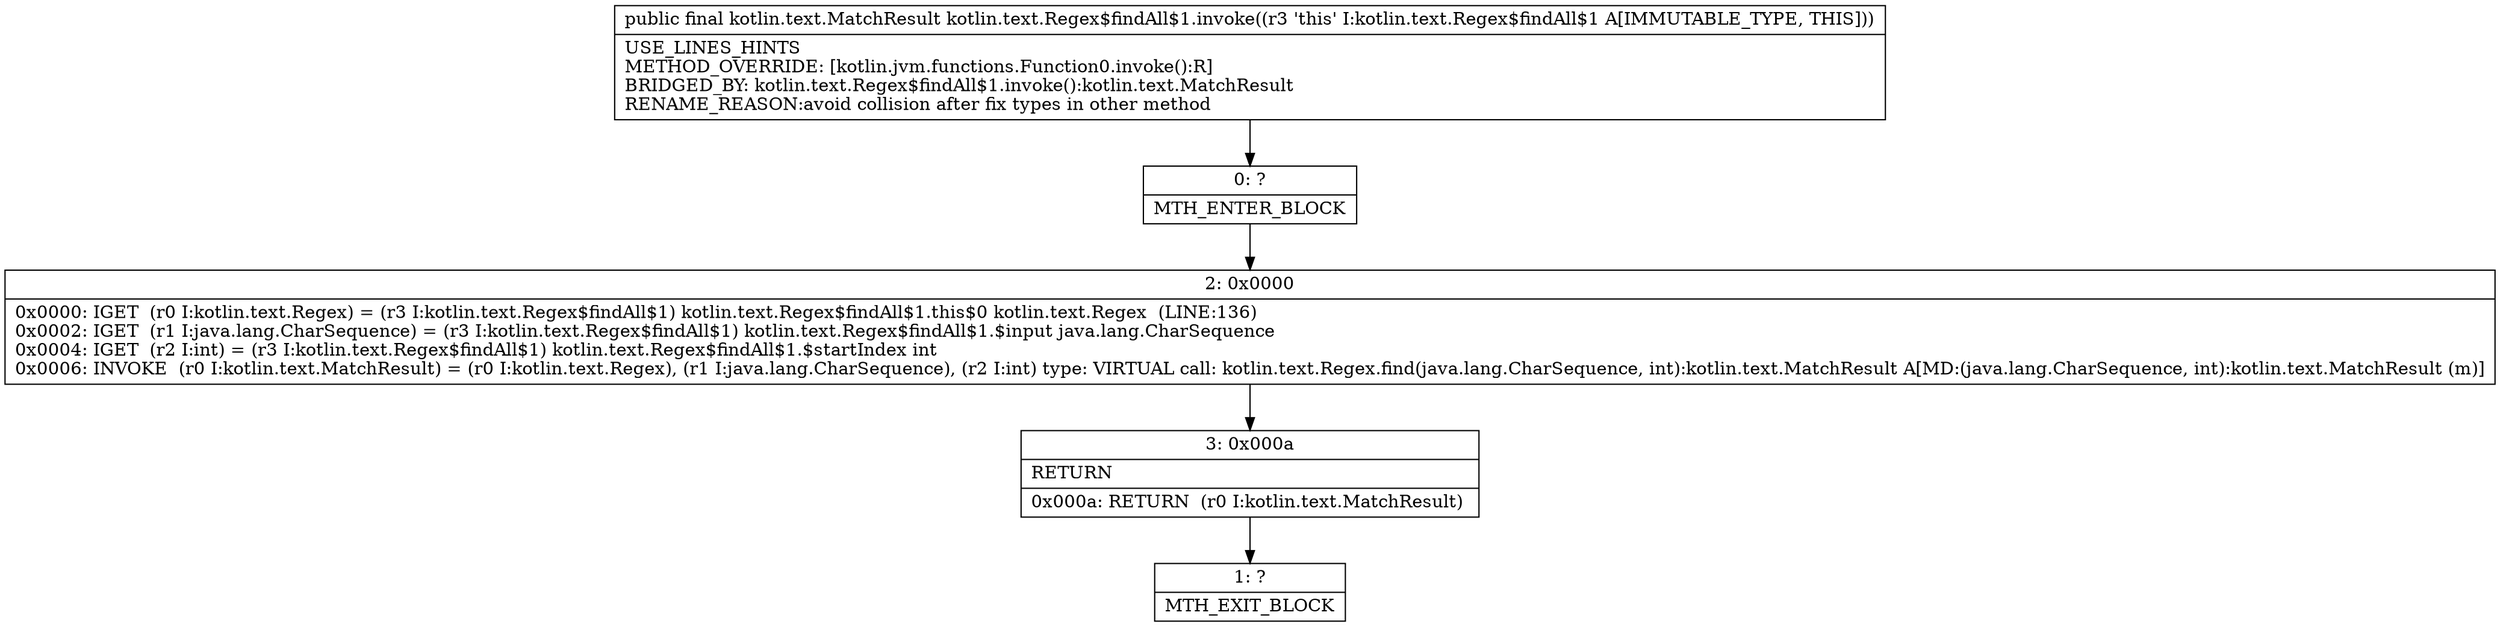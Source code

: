 digraph "CFG forkotlin.text.Regex$findAll$1.invoke()Lkotlin\/text\/MatchResult;" {
Node_0 [shape=record,label="{0\:\ ?|MTH_ENTER_BLOCK\l}"];
Node_2 [shape=record,label="{2\:\ 0x0000|0x0000: IGET  (r0 I:kotlin.text.Regex) = (r3 I:kotlin.text.Regex$findAll$1) kotlin.text.Regex$findAll$1.this$0 kotlin.text.Regex  (LINE:136)\l0x0002: IGET  (r1 I:java.lang.CharSequence) = (r3 I:kotlin.text.Regex$findAll$1) kotlin.text.Regex$findAll$1.$input java.lang.CharSequence \l0x0004: IGET  (r2 I:int) = (r3 I:kotlin.text.Regex$findAll$1) kotlin.text.Regex$findAll$1.$startIndex int \l0x0006: INVOKE  (r0 I:kotlin.text.MatchResult) = (r0 I:kotlin.text.Regex), (r1 I:java.lang.CharSequence), (r2 I:int) type: VIRTUAL call: kotlin.text.Regex.find(java.lang.CharSequence, int):kotlin.text.MatchResult A[MD:(java.lang.CharSequence, int):kotlin.text.MatchResult (m)]\l}"];
Node_3 [shape=record,label="{3\:\ 0x000a|RETURN\l|0x000a: RETURN  (r0 I:kotlin.text.MatchResult) \l}"];
Node_1 [shape=record,label="{1\:\ ?|MTH_EXIT_BLOCK\l}"];
MethodNode[shape=record,label="{public final kotlin.text.MatchResult kotlin.text.Regex$findAll$1.invoke((r3 'this' I:kotlin.text.Regex$findAll$1 A[IMMUTABLE_TYPE, THIS]))  | USE_LINES_HINTS\lMETHOD_OVERRIDE: [kotlin.jvm.functions.Function0.invoke():R]\lBRIDGED_BY: kotlin.text.Regex$findAll$1.invoke():kotlin.text.MatchResult\lRENAME_REASON:avoid collision after fix types in other method\l}"];
MethodNode -> Node_0;Node_0 -> Node_2;
Node_2 -> Node_3;
Node_3 -> Node_1;
}

